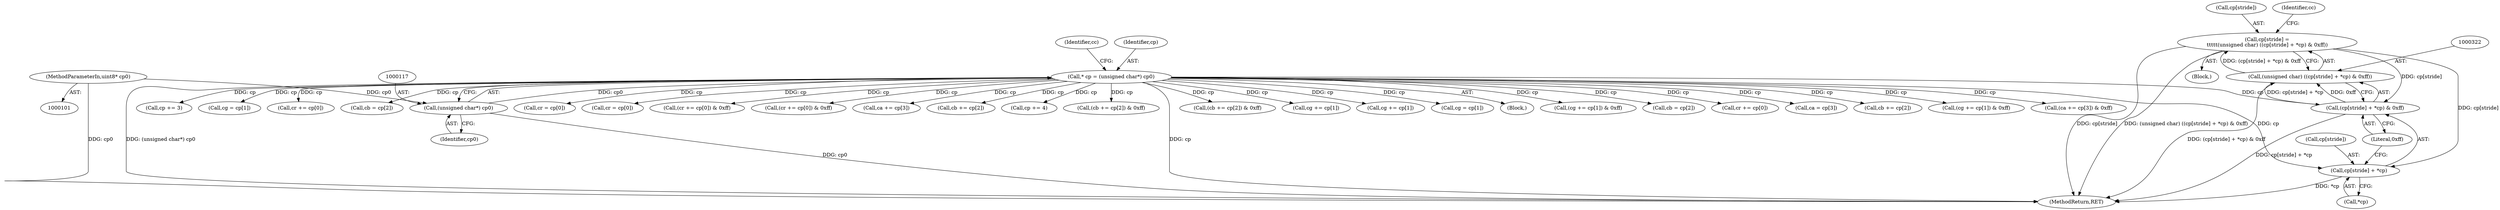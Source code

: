 digraph "0_libtiff_3ca657a8793dd011bf869695d72ad31c779c3cc1_7@array" {
"1000317" [label="(Call,cp[stride] =\n\t\t\t\t\t(unsigned char) ((cp[stride] + *cp) & 0xff))"];
"1000321" [label="(Call,(unsigned char) ((cp[stride] + *cp) & 0xff))"];
"1000323" [label="(Call,(cp[stride] + *cp) & 0xff)"];
"1000317" [label="(Call,cp[stride] =\n\t\t\t\t\t(unsigned char) ((cp[stride] + *cp) & 0xff))"];
"1000114" [label="(Call,* cp = (unsigned char*) cp0)"];
"1000116" [label="(Call,(unsigned char*) cp0)"];
"1000103" [label="(MethodParameterIn,uint8* cp0)"];
"1000324" [label="(Call,cp[stride] + *cp)"];
"1000324" [label="(Call,cp[stride] + *cp)"];
"1000197" [label="(Call,cb += cp[2])"];
"1000269" [label="(Call,(cg += cp[1]) & 0xff)"];
"1000295" [label="(Call,(ca += cp[3]) & 0xff)"];
"1000103" [label="(MethodParameterIn,uint8* cp0)"];
"1000116" [label="(Call,(unsigned char*) cp0)"];
"1000156" [label="(Call,cp += 3)"];
"1000115" [label="(Identifier,cp)"];
"1000142" [label="(Call,cg = cp[1])"];
"1000257" [label="(Call,cr += cp[0])"];
"1000315" [label="(Block,)"];
"1000317" [label="(Call,cp[stride] =\n\t\t\t\t\t(unsigned char) ((cp[stride] + *cp) & 0xff))"];
"1000122" [label="(Identifier,cc)"];
"1000328" [label="(Call,*cp)"];
"1000148" [label="(Call,cb = cp[2])"];
"1000216" [label="(Call,cr = cp[0])"];
"1000136" [label="(Call,cr = cp[0])"];
"1000256" [label="(Call,(cr += cp[0]) & 0xff)"];
"1000170" [label="(Call,(cr += cp[0]) & 0xff)"];
"1000296" [label="(Call,ca += cp[3])"];
"1000283" [label="(Call,cb += cp[2])"];
"1000242" [label="(Call,cp += 4)"];
"1000330" [label="(Literal,0xff)"];
"1000196" [label="(Call,(cb += cp[2]) & 0xff)"];
"1000318" [label="(Call,cp[stride])"];
"1000282" [label="(Call,(cb += cp[2]) & 0xff)"];
"1000323" [label="(Call,(cp[stride] + *cp) & 0xff)"];
"1000270" [label="(Call,cg += cp[1])"];
"1000184" [label="(Call,cg += cp[1])"];
"1000222" [label="(Call,cg = cp[1])"];
"1000114" [label="(Call,* cp = (unsigned char*) cp0)"];
"1000337" [label="(MethodReturn,RET)"];
"1000325" [label="(Call,cp[stride])"];
"1000183" [label="(Call,(cg += cp[1]) & 0xff)"];
"1000105" [label="(Block,)"];
"1000321" [label="(Call,(unsigned char) ((cp[stride] + *cp) & 0xff))"];
"1000332" [label="(Identifier,cc)"];
"1000228" [label="(Call,cb = cp[2])"];
"1000118" [label="(Identifier,cp0)"];
"1000171" [label="(Call,cr += cp[0])"];
"1000234" [label="(Call,ca = cp[3])"];
"1000317" -> "1000315"  [label="AST: "];
"1000317" -> "1000321"  [label="CFG: "];
"1000318" -> "1000317"  [label="AST: "];
"1000321" -> "1000317"  [label="AST: "];
"1000332" -> "1000317"  [label="CFG: "];
"1000317" -> "1000337"  [label="DDG: cp[stride]"];
"1000317" -> "1000337"  [label="DDG: (unsigned char) ((cp[stride] + *cp) & 0xff)"];
"1000321" -> "1000317"  [label="DDG: (cp[stride] + *cp) & 0xff"];
"1000317" -> "1000323"  [label="DDG: cp[stride]"];
"1000317" -> "1000324"  [label="DDG: cp[stride]"];
"1000321" -> "1000323"  [label="CFG: "];
"1000322" -> "1000321"  [label="AST: "];
"1000323" -> "1000321"  [label="AST: "];
"1000321" -> "1000337"  [label="DDG: (cp[stride] + *cp) & 0xff"];
"1000323" -> "1000321"  [label="DDG: cp[stride] + *cp"];
"1000323" -> "1000321"  [label="DDG: 0xff"];
"1000323" -> "1000330"  [label="CFG: "];
"1000324" -> "1000323"  [label="AST: "];
"1000330" -> "1000323"  [label="AST: "];
"1000323" -> "1000337"  [label="DDG: cp[stride] + *cp"];
"1000114" -> "1000323"  [label="DDG: cp"];
"1000114" -> "1000105"  [label="AST: "];
"1000114" -> "1000116"  [label="CFG: "];
"1000115" -> "1000114"  [label="AST: "];
"1000116" -> "1000114"  [label="AST: "];
"1000122" -> "1000114"  [label="CFG: "];
"1000114" -> "1000337"  [label="DDG: cp"];
"1000114" -> "1000337"  [label="DDG: (unsigned char*) cp0"];
"1000116" -> "1000114"  [label="DDG: cp0"];
"1000114" -> "1000136"  [label="DDG: cp"];
"1000114" -> "1000142"  [label="DDG: cp"];
"1000114" -> "1000148"  [label="DDG: cp"];
"1000114" -> "1000156"  [label="DDG: cp"];
"1000114" -> "1000170"  [label="DDG: cp"];
"1000114" -> "1000171"  [label="DDG: cp"];
"1000114" -> "1000183"  [label="DDG: cp"];
"1000114" -> "1000184"  [label="DDG: cp"];
"1000114" -> "1000196"  [label="DDG: cp"];
"1000114" -> "1000197"  [label="DDG: cp"];
"1000114" -> "1000216"  [label="DDG: cp"];
"1000114" -> "1000222"  [label="DDG: cp"];
"1000114" -> "1000228"  [label="DDG: cp"];
"1000114" -> "1000234"  [label="DDG: cp"];
"1000114" -> "1000242"  [label="DDG: cp"];
"1000114" -> "1000256"  [label="DDG: cp"];
"1000114" -> "1000257"  [label="DDG: cp"];
"1000114" -> "1000269"  [label="DDG: cp"];
"1000114" -> "1000270"  [label="DDG: cp"];
"1000114" -> "1000282"  [label="DDG: cp"];
"1000114" -> "1000283"  [label="DDG: cp"];
"1000114" -> "1000295"  [label="DDG: cp"];
"1000114" -> "1000296"  [label="DDG: cp"];
"1000114" -> "1000324"  [label="DDG: cp"];
"1000116" -> "1000118"  [label="CFG: "];
"1000117" -> "1000116"  [label="AST: "];
"1000118" -> "1000116"  [label="AST: "];
"1000116" -> "1000337"  [label="DDG: cp0"];
"1000103" -> "1000116"  [label="DDG: cp0"];
"1000103" -> "1000101"  [label="AST: "];
"1000103" -> "1000337"  [label="DDG: cp0"];
"1000324" -> "1000328"  [label="CFG: "];
"1000325" -> "1000324"  [label="AST: "];
"1000328" -> "1000324"  [label="AST: "];
"1000330" -> "1000324"  [label="CFG: "];
"1000324" -> "1000337"  [label="DDG: *cp"];
}
